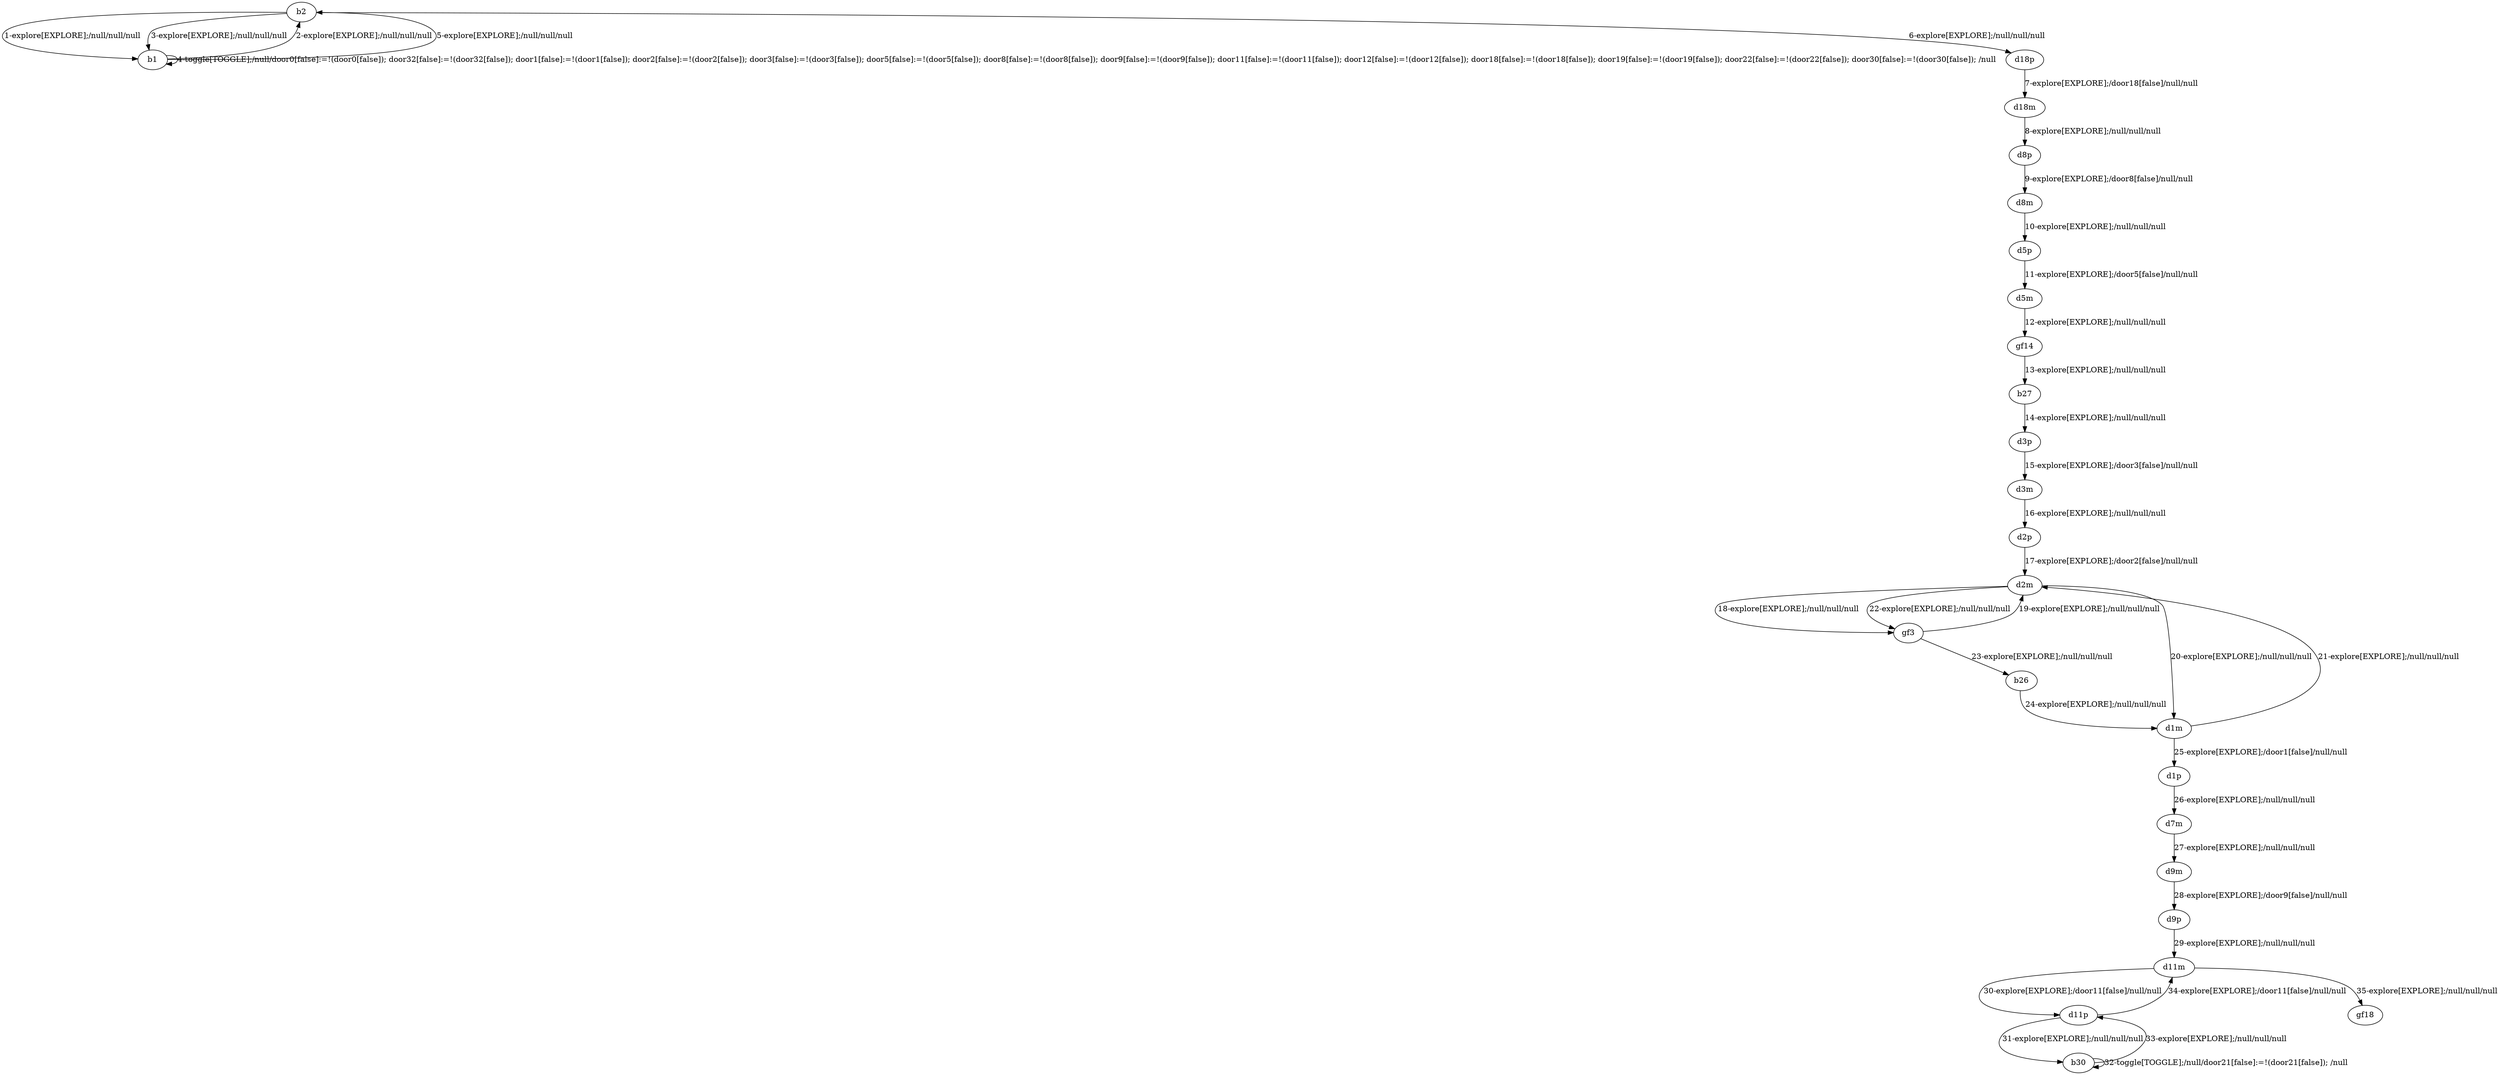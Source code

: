# Total number of goals covered by this test: 1
# d11p --> d11m

digraph g {
"b2" -> "b1" [label = "1-explore[EXPLORE];/null/null/null"];
"b1" -> "b2" [label = "2-explore[EXPLORE];/null/null/null"];
"b2" -> "b1" [label = "3-explore[EXPLORE];/null/null/null"];
"b1" -> "b1" [label = "4-toggle[TOGGLE];/null/door0[false]:=!(door0[false]); door32[false]:=!(door32[false]); door1[false]:=!(door1[false]); door2[false]:=!(door2[false]); door3[false]:=!(door3[false]); door5[false]:=!(door5[false]); door8[false]:=!(door8[false]); door9[false]:=!(door9[false]); door11[false]:=!(door11[false]); door12[false]:=!(door12[false]); door18[false]:=!(door18[false]); door19[false]:=!(door19[false]); door22[false]:=!(door22[false]); door30[false]:=!(door30[false]); /null"];
"b1" -> "b2" [label = "5-explore[EXPLORE];/null/null/null"];
"b2" -> "d18p" [label = "6-explore[EXPLORE];/null/null/null"];
"d18p" -> "d18m" [label = "7-explore[EXPLORE];/door18[false]/null/null"];
"d18m" -> "d8p" [label = "8-explore[EXPLORE];/null/null/null"];
"d8p" -> "d8m" [label = "9-explore[EXPLORE];/door8[false]/null/null"];
"d8m" -> "d5p" [label = "10-explore[EXPLORE];/null/null/null"];
"d5p" -> "d5m" [label = "11-explore[EXPLORE];/door5[false]/null/null"];
"d5m" -> "gf14" [label = "12-explore[EXPLORE];/null/null/null"];
"gf14" -> "b27" [label = "13-explore[EXPLORE];/null/null/null"];
"b27" -> "d3p" [label = "14-explore[EXPLORE];/null/null/null"];
"d3p" -> "d3m" [label = "15-explore[EXPLORE];/door3[false]/null/null"];
"d3m" -> "d2p" [label = "16-explore[EXPLORE];/null/null/null"];
"d2p" -> "d2m" [label = "17-explore[EXPLORE];/door2[false]/null/null"];
"d2m" -> "gf3" [label = "18-explore[EXPLORE];/null/null/null"];
"gf3" -> "d2m" [label = "19-explore[EXPLORE];/null/null/null"];
"d2m" -> "d1m" [label = "20-explore[EXPLORE];/null/null/null"];
"d1m" -> "d2m" [label = "21-explore[EXPLORE];/null/null/null"];
"d2m" -> "gf3" [label = "22-explore[EXPLORE];/null/null/null"];
"gf3" -> "b26" [label = "23-explore[EXPLORE];/null/null/null"];
"b26" -> "d1m" [label = "24-explore[EXPLORE];/null/null/null"];
"d1m" -> "d1p" [label = "25-explore[EXPLORE];/door1[false]/null/null"];
"d1p" -> "d7m" [label = "26-explore[EXPLORE];/null/null/null"];
"d7m" -> "d9m" [label = "27-explore[EXPLORE];/null/null/null"];
"d9m" -> "d9p" [label = "28-explore[EXPLORE];/door9[false]/null/null"];
"d9p" -> "d11m" [label = "29-explore[EXPLORE];/null/null/null"];
"d11m" -> "d11p" [label = "30-explore[EXPLORE];/door11[false]/null/null"];
"d11p" -> "b30" [label = "31-explore[EXPLORE];/null/null/null"];
"b30" -> "b30" [label = "32-toggle[TOGGLE];/null/door21[false]:=!(door21[false]); /null"];
"b30" -> "d11p" [label = "33-explore[EXPLORE];/null/null/null"];
"d11p" -> "d11m" [label = "34-explore[EXPLORE];/door11[false]/null/null"];
"d11m" -> "gf18" [label = "35-explore[EXPLORE];/null/null/null"];
}